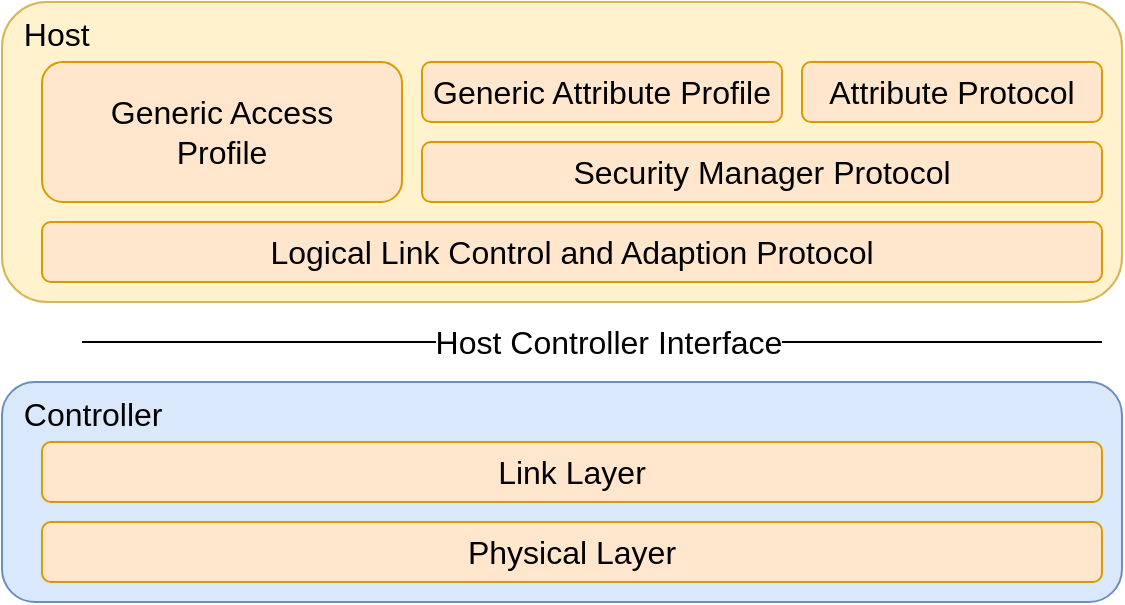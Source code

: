 <mxfile version="14.6.13" type="device"><diagram id="FJ29L9B5ON3IeZBQ2MSM" name="Page-1"><mxGraphModel dx="981" dy="569" grid="1" gridSize="10" guides="1" tooltips="1" connect="1" arrows="1" fold="1" page="1" pageScale="1" pageWidth="580" pageHeight="320" math="0" shadow="0"><root><mxCell id="0"/><mxCell id="1" parent="0"/><mxCell id="EMTeXWo4w1HjJ9JsWcuA-1" value="&lt;font style=&quot;font-size: 16px&quot;&gt;&amp;nbsp; Host&lt;/font&gt;" style="rounded=1;whiteSpace=wrap;html=1;align=left;verticalAlign=top;fillColor=#fff2cc;strokeColor=#d6b656;" vertex="1" parent="1"><mxGeometry x="10" y="10" width="560" height="150" as="geometry"/></mxCell><mxCell id="EMTeXWo4w1HjJ9JsWcuA-2" value="&lt;font style=&quot;font-size: 16px&quot;&gt;Generic Access&lt;br&gt;Profile&lt;/font&gt;" style="rounded=1;whiteSpace=wrap;html=1;fillColor=#ffe6cc;strokeColor=#d79b00;" vertex="1" parent="1"><mxGeometry x="30" y="40" width="180" height="70" as="geometry"/></mxCell><mxCell id="EMTeXWo4w1HjJ9JsWcuA-3" value="&lt;font style=&quot;font-size: 16px&quot;&gt;Logical Link Control and Adaption Protocol&lt;/font&gt;" style="rounded=1;whiteSpace=wrap;html=1;fillColor=#ffe6cc;strokeColor=#d79b00;" vertex="1" parent="1"><mxGeometry x="30" y="120" width="530" height="30" as="geometry"/></mxCell><mxCell id="EMTeXWo4w1HjJ9JsWcuA-4" value="&lt;font style=&quot;font-size: 16px&quot;&gt;Security Manager Protocol&lt;/font&gt;" style="rounded=1;whiteSpace=wrap;html=1;fillColor=#ffe6cc;strokeColor=#d79b00;" vertex="1" parent="1"><mxGeometry x="220" y="80" width="340" height="30" as="geometry"/></mxCell><mxCell id="EMTeXWo4w1HjJ9JsWcuA-5" value="&lt;font style=&quot;font-size: 16px&quot;&gt;Attribute Protocol&lt;/font&gt;" style="rounded=1;whiteSpace=wrap;html=1;fillColor=#ffe6cc;strokeColor=#d79b00;" vertex="1" parent="1"><mxGeometry x="410" y="40" width="150" height="30" as="geometry"/></mxCell><mxCell id="EMTeXWo4w1HjJ9JsWcuA-6" value="&lt;font style=&quot;font-size: 16px&quot;&gt;Generic Attribute Profile&lt;/font&gt;" style="rounded=1;whiteSpace=wrap;html=1;fillColor=#ffe6cc;strokeColor=#d79b00;" vertex="1" parent="1"><mxGeometry x="220" y="40" width="180" height="30" as="geometry"/></mxCell><mxCell id="EMTeXWo4w1HjJ9JsWcuA-14" value="" style="endArrow=none;html=1;" edge="1" parent="1"><mxGeometry width="50" height="50" relative="1" as="geometry"><mxPoint x="50" y="180" as="sourcePoint"/><mxPoint x="560" y="180" as="targetPoint"/></mxGeometry></mxCell><mxCell id="EMTeXWo4w1HjJ9JsWcuA-18" value="&lt;font style=&quot;font-size: 16px&quot;&gt;Host Controller Interface&lt;/font&gt;" style="edgeLabel;html=1;align=center;verticalAlign=middle;resizable=0;points=[];" vertex="1" connectable="0" parent="EMTeXWo4w1HjJ9JsWcuA-14"><mxGeometry x="0.038" relative="1" as="geometry"><mxPoint x="-2" as="offset"/></mxGeometry></mxCell><mxCell id="EMTeXWo4w1HjJ9JsWcuA-19" value="&lt;font style=&quot;font-size: 16px&quot;&gt;&amp;nbsp; Controller&lt;/font&gt;" style="rounded=1;whiteSpace=wrap;html=1;align=left;verticalAlign=top;fillColor=#dae8fc;strokeColor=#6c8ebf;" vertex="1" parent="1"><mxGeometry x="10" y="200" width="560" height="110" as="geometry"/></mxCell><mxCell id="EMTeXWo4w1HjJ9JsWcuA-21" value="&lt;font style=&quot;font-size: 16px&quot;&gt;Link Layer&lt;/font&gt;" style="rounded=1;whiteSpace=wrap;html=1;fillColor=#ffe6cc;strokeColor=#d79b00;" vertex="1" parent="1"><mxGeometry x="30" y="230" width="530" height="30" as="geometry"/></mxCell><mxCell id="EMTeXWo4w1HjJ9JsWcuA-22" value="&lt;font style=&quot;font-size: 16px&quot;&gt;Physical Layer&lt;/font&gt;" style="rounded=1;whiteSpace=wrap;html=1;fillColor=#ffe6cc;strokeColor=#d79b00;" vertex="1" parent="1"><mxGeometry x="30" y="270" width="530" height="30" as="geometry"/></mxCell></root></mxGraphModel></diagram></mxfile>